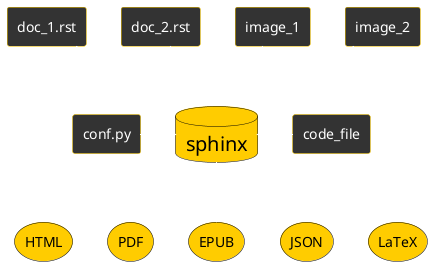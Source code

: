 @startuml

    skinparam backgroundColor transparent
    skinparam arrowColor #ffffff

    skinparam rectangleBackgroundColor #333
    skinparam rectangleBorderColor #ffcc00
    skinparam rectangleAttributeFontColor #fff
    skinparam rectangleFontColor #fff

    skinparam databaseBackgroundColor #ffcc00
    skinparam databaseBorderColor #000
    skinparam databaseAttributeFontColor #fff
    skinparam databaseFontColor #000
    skinparam databaseFontSize 20

    skinparam storageBackgroundColor #ffcc00
    skinparam storageBorderColor #000
    skinparam storageAttributeFontColor #fff
    skinparam storageFontColor #000
    skinparam shadowing false


    database sphinx as s

    rectangle doc_1.rst as doc_1
    rectangle doc_2.rst as doc_2
    rectangle code_file as cf
    rectangle image_1 as i1
    rectangle image_2 as i2
    rectangle conf.py as conf

    storage "HTML" as html
    storage "PDF" as pdf
    storage "EPUB" as epub
    storage "JSON" as json
    storage "LaTeX" as latex

    doc_1 --> s
    doc_2 --> s
    i1 --> s
    i2 --> s
    cf -left-> s
    conf -right-> s

    s --> html
    s --> pdf
    s --> epub
    s --> json
    s --> latex
@enduml